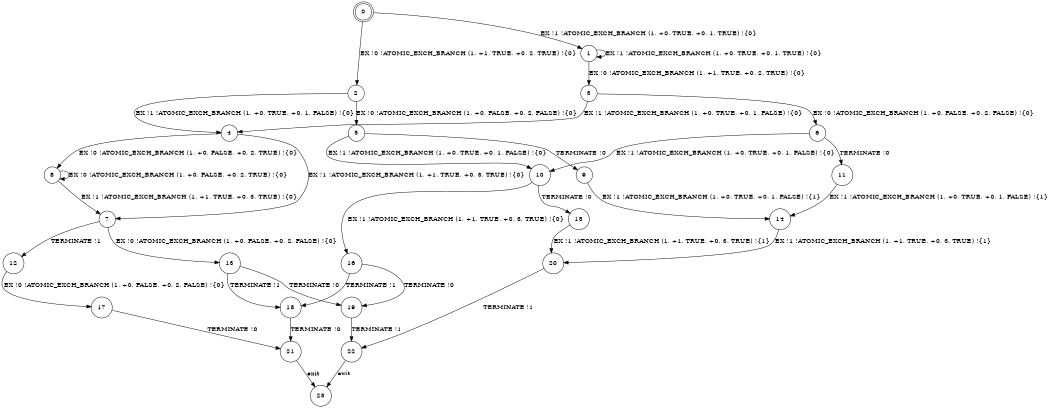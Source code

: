digraph BCG {
size = "7, 10.5";
center = TRUE;
node [shape = circle];
0 [peripheries = 2];
0 -> 1 [label = "EX !1 !ATOMIC_EXCH_BRANCH (1, +0, TRUE, +0, 1, TRUE) !{0}"];
0 -> 2 [label = "EX !0 !ATOMIC_EXCH_BRANCH (1, +1, TRUE, +0, 2, TRUE) !{0}"];
1 -> 3 [label = "EX !0 !ATOMIC_EXCH_BRANCH (1, +1, TRUE, +0, 2, TRUE) !{0}"];
1 -> 1 [label = "EX !1 !ATOMIC_EXCH_BRANCH (1, +0, TRUE, +0, 1, TRUE) !{0}"];
2 -> 4 [label = "EX !1 !ATOMIC_EXCH_BRANCH (1, +0, TRUE, +0, 1, FALSE) !{0}"];
2 -> 5 [label = "EX !0 !ATOMIC_EXCH_BRANCH (1, +0, FALSE, +0, 2, FALSE) !{0}"];
3 -> 4 [label = "EX !1 !ATOMIC_EXCH_BRANCH (1, +0, TRUE, +0, 1, FALSE) !{0}"];
3 -> 6 [label = "EX !0 !ATOMIC_EXCH_BRANCH (1, +0, FALSE, +0, 2, FALSE) !{0}"];
4 -> 7 [label = "EX !1 !ATOMIC_EXCH_BRANCH (1, +1, TRUE, +0, 3, TRUE) !{0}"];
4 -> 8 [label = "EX !0 !ATOMIC_EXCH_BRANCH (1, +0, FALSE, +0, 2, TRUE) !{0}"];
5 -> 9 [label = "TERMINATE !0"];
5 -> 10 [label = "EX !1 !ATOMIC_EXCH_BRANCH (1, +0, TRUE, +0, 1, FALSE) !{0}"];
6 -> 11 [label = "TERMINATE !0"];
6 -> 10 [label = "EX !1 !ATOMIC_EXCH_BRANCH (1, +0, TRUE, +0, 1, FALSE) !{0}"];
7 -> 12 [label = "TERMINATE !1"];
7 -> 13 [label = "EX !0 !ATOMIC_EXCH_BRANCH (1, +0, FALSE, +0, 2, FALSE) !{0}"];
8 -> 7 [label = "EX !1 !ATOMIC_EXCH_BRANCH (1, +1, TRUE, +0, 3, TRUE) !{0}"];
8 -> 8 [label = "EX !0 !ATOMIC_EXCH_BRANCH (1, +0, FALSE, +0, 2, TRUE) !{0}"];
9 -> 14 [label = "EX !1 !ATOMIC_EXCH_BRANCH (1, +0, TRUE, +0, 1, FALSE) !{1}"];
10 -> 15 [label = "TERMINATE !0"];
10 -> 16 [label = "EX !1 !ATOMIC_EXCH_BRANCH (1, +1, TRUE, +0, 3, TRUE) !{0}"];
11 -> 14 [label = "EX !1 !ATOMIC_EXCH_BRANCH (1, +0, TRUE, +0, 1, FALSE) !{1}"];
12 -> 17 [label = "EX !0 !ATOMIC_EXCH_BRANCH (1, +0, FALSE, +0, 2, FALSE) !{0}"];
13 -> 18 [label = "TERMINATE !1"];
13 -> 19 [label = "TERMINATE !0"];
14 -> 20 [label = "EX !1 !ATOMIC_EXCH_BRANCH (1, +1, TRUE, +0, 3, TRUE) !{1}"];
15 -> 20 [label = "EX !1 !ATOMIC_EXCH_BRANCH (1, +1, TRUE, +0, 3, TRUE) !{1}"];
16 -> 18 [label = "TERMINATE !1"];
16 -> 19 [label = "TERMINATE !0"];
17 -> 21 [label = "TERMINATE !0"];
18 -> 21 [label = "TERMINATE !0"];
19 -> 22 [label = "TERMINATE !1"];
20 -> 22 [label = "TERMINATE !1"];
21 -> 23 [label = "exit"];
22 -> 23 [label = "exit"];
}
